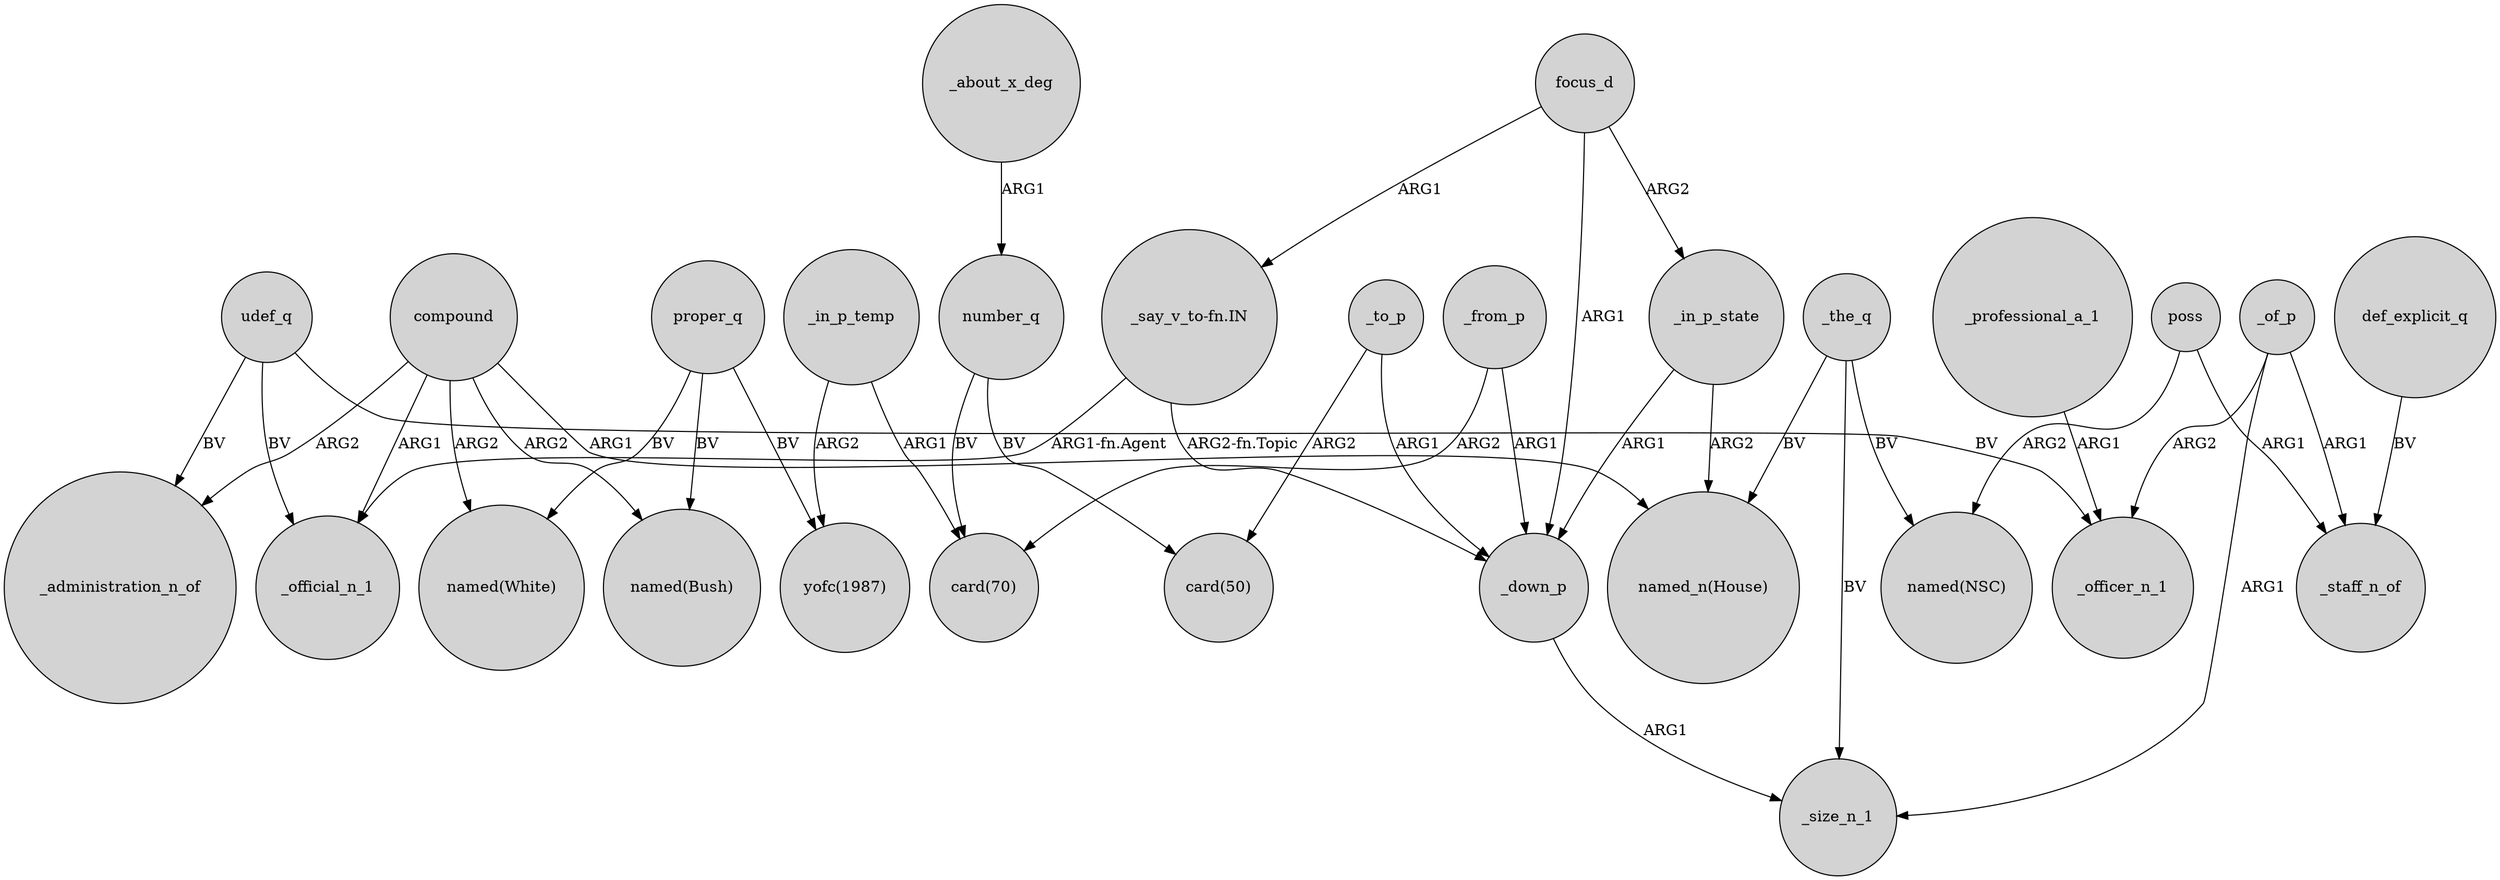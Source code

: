 digraph {
	node [shape=circle style=filled]
	udef_q -> _administration_n_of [label=BV]
	_in_p_temp -> "yofc(1987)" [label=ARG2]
	number_q -> "card(50)" [label=BV]
	_the_q -> _size_n_1 [label=BV]
	_in_p_temp -> "card(70)" [label=ARG1]
	compound -> "named(Bush)" [label=ARG2]
	"_say_v_to-fn.IN" -> _official_n_1 [label="ARG1-fn.Agent"]
	_from_p -> _down_p [label=ARG1]
	compound -> "named(White)" [label=ARG2]
	focus_d -> _in_p_state [label=ARG2]
	_in_p_state -> _down_p [label=ARG1]
	number_q -> "card(70)" [label=BV]
	_of_p -> _officer_n_1 [label=ARG2]
	compound -> _administration_n_of [label=ARG2]
	compound -> "named_n(House)" [label=ARG1]
	_to_p -> "card(50)" [label=ARG2]
	_the_q -> "named_n(House)" [label=BV]
	_about_x_deg -> number_q [label=ARG1]
	_of_p -> _staff_n_of [label=ARG1]
	_professional_a_1 -> _officer_n_1 [label=ARG1]
	_of_p -> _size_n_1 [label=ARG1]
	_from_p -> "card(70)" [label=ARG2]
	_in_p_state -> "named_n(House)" [label=ARG2]
	def_explicit_q -> _staff_n_of [label=BV]
	proper_q -> "named(White)" [label=BV]
	poss -> "named(NSC)" [label=ARG2]
	poss -> _staff_n_of [label=ARG1]
	_the_q -> "named(NSC)" [label=BV]
	focus_d -> _down_p [label=ARG1]
	udef_q -> _official_n_1 [label=BV]
	udef_q -> _officer_n_1 [label=BV]
	proper_q -> "named(Bush)" [label=BV]
	proper_q -> "yofc(1987)" [label=BV]
	_down_p -> _size_n_1 [label=ARG1]
	compound -> _official_n_1 [label=ARG1]
	_to_p -> _down_p [label=ARG1]
	"_say_v_to-fn.IN" -> _down_p [label="ARG2-fn.Topic"]
	focus_d -> "_say_v_to-fn.IN" [label=ARG1]
}
